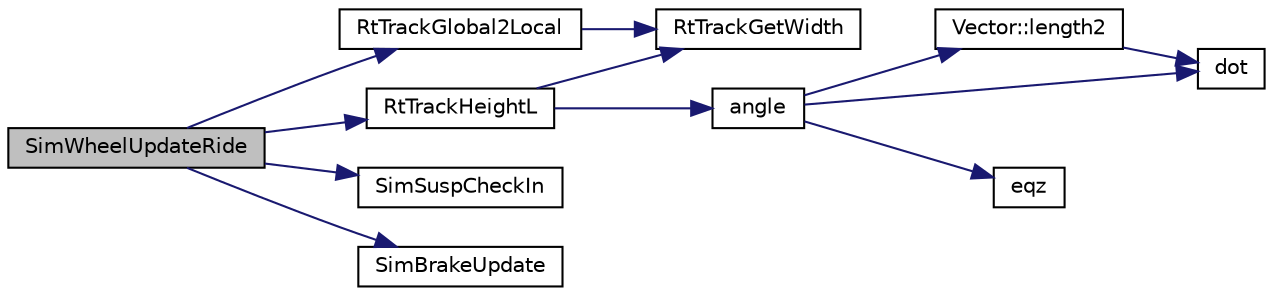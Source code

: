 digraph "SimWheelUpdateRide"
{
  edge [fontname="Helvetica",fontsize="10",labelfontname="Helvetica",labelfontsize="10"];
  node [fontname="Helvetica",fontsize="10",shape=record];
  rankdir="LR";
  Node1 [label="SimWheelUpdateRide",height=0.2,width=0.4,color="black", fillcolor="grey75", style="filled", fontcolor="black"];
  Node1 -> Node2 [color="midnightblue",fontsize="10",style="solid",fontname="Helvetica"];
  Node2 [label="RtTrackGlobal2Local",height=0.2,width=0.4,color="black", fillcolor="white", style="filled",URL="$group__tracktools.html#ga509849d5ba2f03242f844ee60955912e",tooltip="Convert a Global (segment, X, Y) position into a Local one (segment, toRight, toStart)The segment in ..."];
  Node2 -> Node3 [color="midnightblue",fontsize="10",style="solid",fontname="Helvetica"];
  Node3 [label="RtTrackGetWidth",height=0.2,width=0.4,color="black", fillcolor="white", style="filled",URL="$group__tracktools.html#gaad9f106cbe7a2cca8e5e12976540f256",tooltip="Get the track width at the specified point. "];
  Node1 -> Node4 [color="midnightblue",fontsize="10",style="solid",fontname="Helvetica"];
  Node4 [label="RtTrackHeightL",height=0.2,width=0.4,color="black", fillcolor="white", style="filled",URL="$group__tracktools.html#ga5785af2d8c1b3cfedc38236ba44e99d3",tooltip="Returns the absolute height in meters of the road at the Local position p. "];
  Node4 -> Node3 [color="midnightblue",fontsize="10",style="solid",fontname="Helvetica"];
  Node4 -> Node5 [color="midnightblue",fontsize="10",style="solid",fontname="Helvetica"];
  Node5 [label="angle",height=0.2,width=0.4,color="black", fillcolor="white", style="filled",URL="$_vector_8h.html#a89bfaa91624932a756c037fa383bc0ae"];
  Node5 -> Node6 [color="midnightblue",fontsize="10",style="solid",fontname="Helvetica"];
  Node6 [label="Vector::length2",height=0.2,width=0.4,color="black", fillcolor="white", style="filled",URL="$class_vector.html#a8677c48cf107765986e71cd2f23b1b0f"];
  Node6 -> Node7 [color="midnightblue",fontsize="10",style="solid",fontname="Helvetica"];
  Node7 [label="dot",height=0.2,width=0.4,color="black", fillcolor="white", style="filled",URL="$_vector_8h.html#a4e9a20e9955e34afdb3659d68f6935c8"];
  Node5 -> Node8 [color="midnightblue",fontsize="10",style="solid",fontname="Helvetica"];
  Node8 [label="eqz",height=0.2,width=0.4,color="black", fillcolor="white", style="filled",URL="$_basic_8h.html#a665ec20bb54e4ac38c9068f7d18893d2"];
  Node5 -> Node7 [color="midnightblue",fontsize="10",style="solid",fontname="Helvetica"];
  Node1 -> Node9 [color="midnightblue",fontsize="10",style="solid",fontname="Helvetica"];
  Node9 [label="SimSuspCheckIn",height=0.2,width=0.4,color="black", fillcolor="white", style="filled",URL="$sim_8h.html#a97442daf52c72a50b740204ac3f6bf19"];
  Node1 -> Node10 [color="midnightblue",fontsize="10",style="solid",fontname="Helvetica"];
  Node10 [label="SimBrakeUpdate",height=0.2,width=0.4,color="black", fillcolor="white", style="filled",URL="$brake_8cpp.html#a7093c7d2d3b70dc2c8dae42aa9d0d17e"];
}
